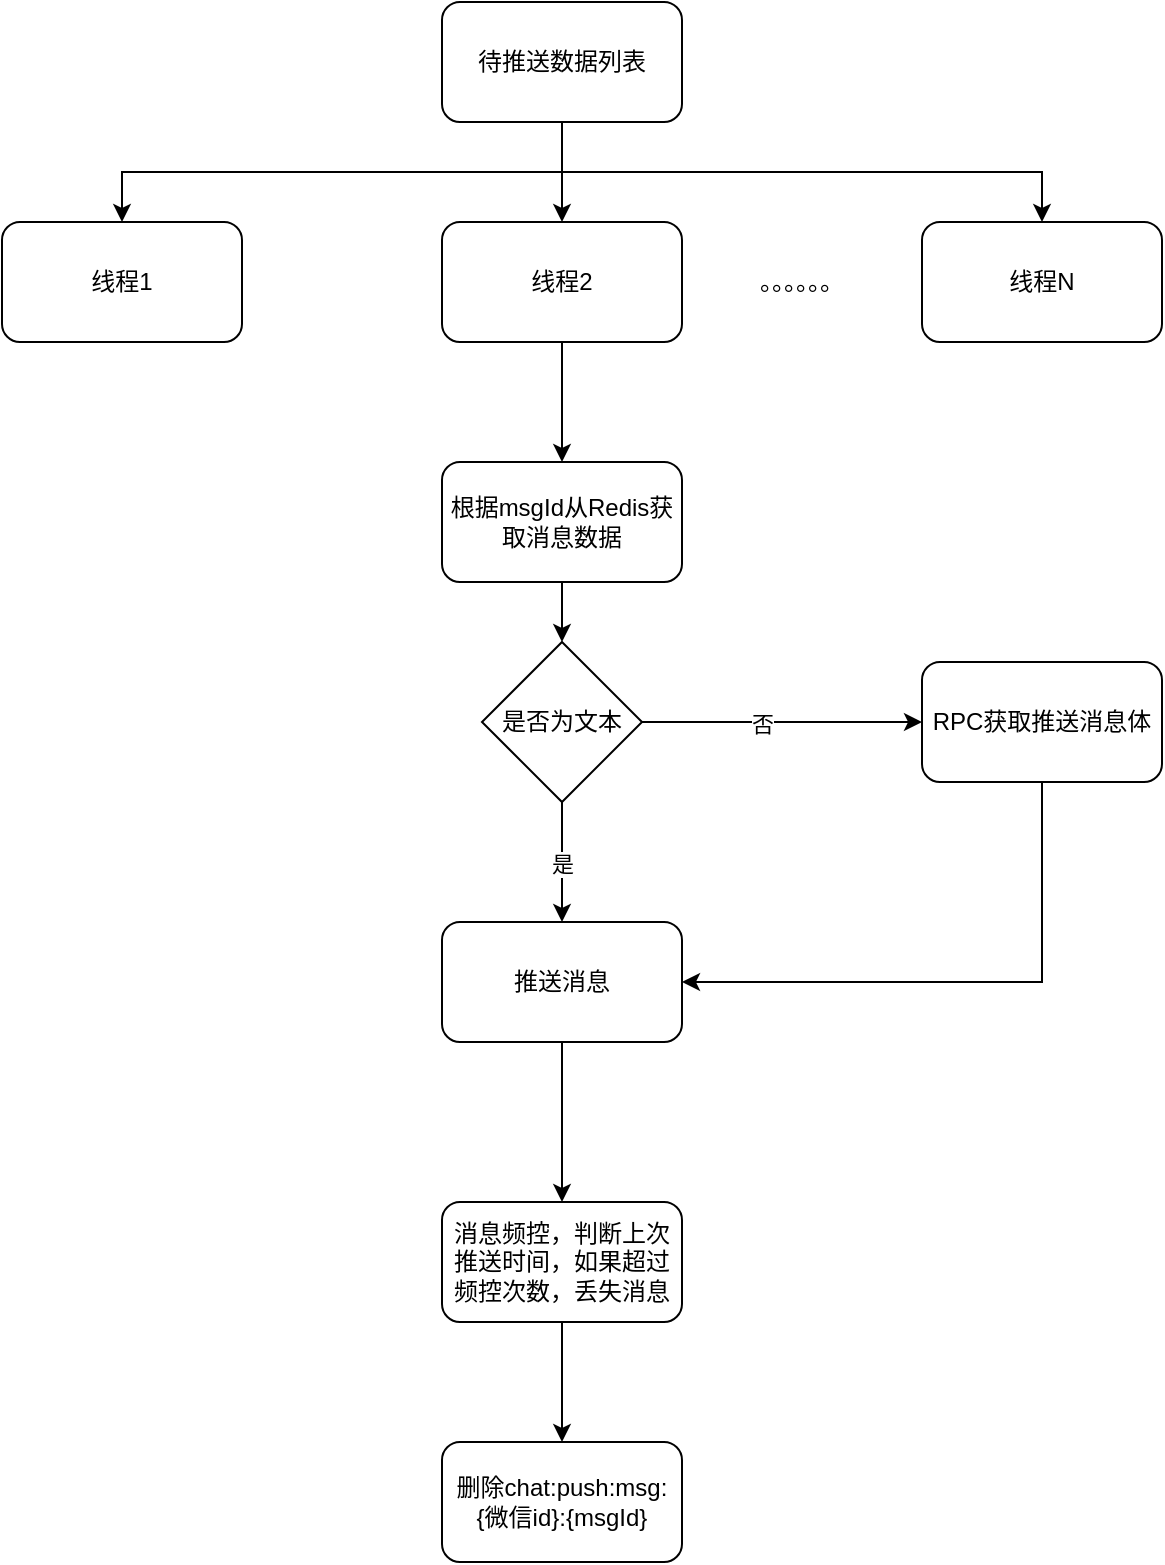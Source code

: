 <mxfile version="24.9.3">
  <diagram name="第 1 页" id="s7mqqbtvPCFgrEXvom89">
    <mxGraphModel dx="984" dy="707" grid="1" gridSize="10" guides="1" tooltips="1" connect="1" arrows="1" fold="1" page="1" pageScale="1" pageWidth="827" pageHeight="1169" math="0" shadow="0">
      <root>
        <mxCell id="0" />
        <mxCell id="1" parent="0" />
        <mxCell id="EfEsFLw0orKiGEYMN6w3-5" style="edgeStyle=orthogonalEdgeStyle;rounded=0;orthogonalLoop=1;jettySize=auto;html=1;exitX=0.5;exitY=1;exitDx=0;exitDy=0;" parent="1" source="EfEsFLw0orKiGEYMN6w3-1" target="EfEsFLw0orKiGEYMN6w3-2" edge="1">
          <mxGeometry relative="1" as="geometry" />
        </mxCell>
        <mxCell id="EfEsFLw0orKiGEYMN6w3-6" style="edgeStyle=orthogonalEdgeStyle;rounded=0;orthogonalLoop=1;jettySize=auto;html=1;exitX=0.5;exitY=1;exitDx=0;exitDy=0;entryX=0.5;entryY=0;entryDx=0;entryDy=0;" parent="1" source="EfEsFLw0orKiGEYMN6w3-1" target="EfEsFLw0orKiGEYMN6w3-3" edge="1">
          <mxGeometry relative="1" as="geometry" />
        </mxCell>
        <mxCell id="EfEsFLw0orKiGEYMN6w3-7" style="edgeStyle=orthogonalEdgeStyle;rounded=0;orthogonalLoop=1;jettySize=auto;html=1;exitX=0.5;exitY=1;exitDx=0;exitDy=0;entryX=0.5;entryY=0;entryDx=0;entryDy=0;" parent="1" source="EfEsFLw0orKiGEYMN6w3-1" target="EfEsFLw0orKiGEYMN6w3-4" edge="1">
          <mxGeometry relative="1" as="geometry" />
        </mxCell>
        <mxCell id="EfEsFLw0orKiGEYMN6w3-1" value="待推送数据列表" style="rounded=1;whiteSpace=wrap;html=1;" parent="1" vertex="1">
          <mxGeometry x="320" y="60" width="120" height="60" as="geometry" />
        </mxCell>
        <mxCell id="EfEsFLw0orKiGEYMN6w3-2" value="线程1" style="rounded=1;whiteSpace=wrap;html=1;" parent="1" vertex="1">
          <mxGeometry x="100" y="170" width="120" height="60" as="geometry" />
        </mxCell>
        <mxCell id="EfEsFLw0orKiGEYMN6w3-10" style="edgeStyle=orthogonalEdgeStyle;rounded=0;orthogonalLoop=1;jettySize=auto;html=1;exitX=0.5;exitY=1;exitDx=0;exitDy=0;entryX=0.5;entryY=0;entryDx=0;entryDy=0;" parent="1" source="EfEsFLw0orKiGEYMN6w3-3" target="EfEsFLw0orKiGEYMN6w3-9" edge="1">
          <mxGeometry relative="1" as="geometry" />
        </mxCell>
        <mxCell id="EfEsFLw0orKiGEYMN6w3-3" value="线程2" style="rounded=1;whiteSpace=wrap;html=1;" parent="1" vertex="1">
          <mxGeometry x="320" y="170" width="120" height="60" as="geometry" />
        </mxCell>
        <mxCell id="EfEsFLw0orKiGEYMN6w3-4" value="线程N" style="rounded=1;whiteSpace=wrap;html=1;" parent="1" vertex="1">
          <mxGeometry x="560" y="170" width="120" height="60" as="geometry" />
        </mxCell>
        <mxCell id="EfEsFLw0orKiGEYMN6w3-8" value="。。。。。。" style="text;html=1;align=center;verticalAlign=middle;whiteSpace=wrap;rounded=0;" parent="1" vertex="1">
          <mxGeometry x="470" y="185" width="60" height="30" as="geometry" />
        </mxCell>
        <mxCell id="EfEsFLw0orKiGEYMN6w3-13" style="edgeStyle=orthogonalEdgeStyle;rounded=0;orthogonalLoop=1;jettySize=auto;html=1;exitX=0.5;exitY=1;exitDx=0;exitDy=0;entryX=0.5;entryY=0;entryDx=0;entryDy=0;" parent="1" source="EfEsFLw0orKiGEYMN6w3-9" target="EfEsFLw0orKiGEYMN6w3-12" edge="1">
          <mxGeometry relative="1" as="geometry" />
        </mxCell>
        <mxCell id="EfEsFLw0orKiGEYMN6w3-9" value="根据msgId从Redis获取消息数据" style="rounded=1;whiteSpace=wrap;html=1;" parent="1" vertex="1">
          <mxGeometry x="320" y="290" width="120" height="60" as="geometry" />
        </mxCell>
        <mxCell id="EfEsFLw0orKiGEYMN6w3-15" style="edgeStyle=orthogonalEdgeStyle;rounded=0;orthogonalLoop=1;jettySize=auto;html=1;exitX=1;exitY=0.5;exitDx=0;exitDy=0;" parent="1" source="EfEsFLw0orKiGEYMN6w3-12" target="EfEsFLw0orKiGEYMN6w3-14" edge="1">
          <mxGeometry relative="1" as="geometry" />
        </mxCell>
        <mxCell id="EfEsFLw0orKiGEYMN6w3-16" value="否" style="edgeLabel;html=1;align=center;verticalAlign=middle;resizable=0;points=[];" parent="EfEsFLw0orKiGEYMN6w3-15" vertex="1" connectable="0">
          <mxGeometry x="-0.143" y="-1" relative="1" as="geometry">
            <mxPoint as="offset" />
          </mxGeometry>
        </mxCell>
        <mxCell id="EfEsFLw0orKiGEYMN6w3-19" style="edgeStyle=orthogonalEdgeStyle;rounded=0;orthogonalLoop=1;jettySize=auto;html=1;exitX=0.5;exitY=1;exitDx=0;exitDy=0;entryX=0.5;entryY=0;entryDx=0;entryDy=0;" parent="1" source="EfEsFLw0orKiGEYMN6w3-12" target="EfEsFLw0orKiGEYMN6w3-17" edge="1">
          <mxGeometry relative="1" as="geometry" />
        </mxCell>
        <mxCell id="EfEsFLw0orKiGEYMN6w3-20" value="是" style="edgeLabel;html=1;align=center;verticalAlign=middle;resizable=0;points=[];" parent="EfEsFLw0orKiGEYMN6w3-19" vertex="1" connectable="0">
          <mxGeometry x="0.033" relative="1" as="geometry">
            <mxPoint as="offset" />
          </mxGeometry>
        </mxCell>
        <mxCell id="EfEsFLw0orKiGEYMN6w3-12" value="是否为文本" style="rhombus;whiteSpace=wrap;html=1;" parent="1" vertex="1">
          <mxGeometry x="340" y="380" width="80" height="80" as="geometry" />
        </mxCell>
        <mxCell id="EfEsFLw0orKiGEYMN6w3-18" style="edgeStyle=orthogonalEdgeStyle;rounded=0;orthogonalLoop=1;jettySize=auto;html=1;exitX=0.5;exitY=1;exitDx=0;exitDy=0;entryX=1;entryY=0.5;entryDx=0;entryDy=0;" parent="1" source="EfEsFLw0orKiGEYMN6w3-14" target="EfEsFLw0orKiGEYMN6w3-17" edge="1">
          <mxGeometry relative="1" as="geometry" />
        </mxCell>
        <mxCell id="EfEsFLw0orKiGEYMN6w3-14" value="RPC获取推送消息体" style="rounded=1;whiteSpace=wrap;html=1;" parent="1" vertex="1">
          <mxGeometry x="560" y="390" width="120" height="60" as="geometry" />
        </mxCell>
        <mxCell id="u6foebVcak_EvIbJIwWJ-2" value="" style="edgeStyle=orthogonalEdgeStyle;rounded=0;orthogonalLoop=1;jettySize=auto;html=1;" edge="1" parent="1" source="EfEsFLw0orKiGEYMN6w3-17" target="u6foebVcak_EvIbJIwWJ-1">
          <mxGeometry relative="1" as="geometry" />
        </mxCell>
        <mxCell id="EfEsFLw0orKiGEYMN6w3-17" value="推送消息" style="rounded=1;whiteSpace=wrap;html=1;" parent="1" vertex="1">
          <mxGeometry x="320" y="520" width="120" height="60" as="geometry" />
        </mxCell>
        <mxCell id="EfEsFLw0orKiGEYMN6w3-21" value="删除chat:push:msg:{微信id}:{msgId}" style="rounded=1;whiteSpace=wrap;html=1;" parent="1" vertex="1">
          <mxGeometry x="320" y="780" width="120" height="60" as="geometry" />
        </mxCell>
        <mxCell id="u6foebVcak_EvIbJIwWJ-3" style="edgeStyle=orthogonalEdgeStyle;rounded=0;orthogonalLoop=1;jettySize=auto;html=1;exitX=0.5;exitY=1;exitDx=0;exitDy=0;" edge="1" parent="1" source="u6foebVcak_EvIbJIwWJ-1" target="EfEsFLw0orKiGEYMN6w3-21">
          <mxGeometry relative="1" as="geometry" />
        </mxCell>
        <mxCell id="u6foebVcak_EvIbJIwWJ-1" value="消息频控，判断上次推送时间，如果超过频控次数，丢失消息" style="rounded=1;whiteSpace=wrap;html=1;" vertex="1" parent="1">
          <mxGeometry x="320" y="660" width="120" height="60" as="geometry" />
        </mxCell>
      </root>
    </mxGraphModel>
  </diagram>
</mxfile>
